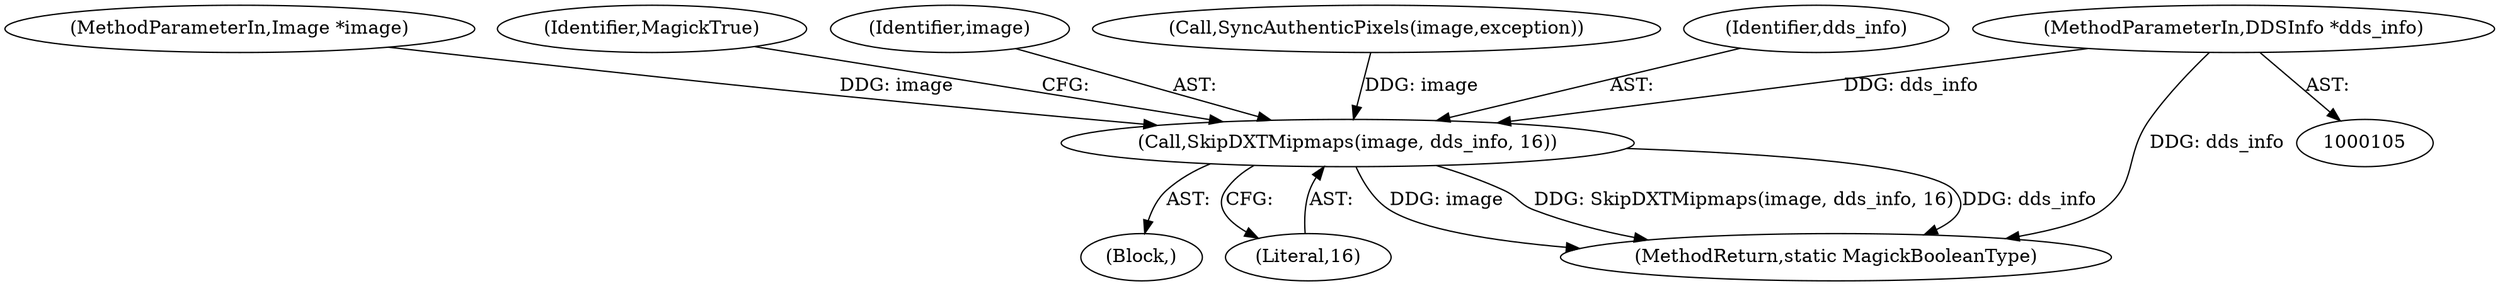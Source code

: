 digraph "1_ImageMagick_d7325bac173492b358417a0ad49fabad44447d52_1@pointer" {
"1000107" [label="(MethodParameterIn,DDSInfo *dds_info)"];
"1000343" [label="(Call,SkipDXTMipmaps(image, dds_info, 16))"];
"1000343" [label="(Call,SkipDXTMipmaps(image, dds_info, 16))"];
"1000109" [label="(Block,)"];
"1000106" [label="(MethodParameterIn,Image *image)"];
"1000107" [label="(MethodParameterIn,DDSInfo *dds_info)"];
"1000346" [label="(Literal,16)"];
"1000348" [label="(Identifier,MagickTrue)"];
"1000349" [label="(MethodReturn,static MagickBooleanType)"];
"1000344" [label="(Identifier,image)"];
"1000337" [label="(Call,SyncAuthenticPixels(image,exception))"];
"1000345" [label="(Identifier,dds_info)"];
"1000107" -> "1000105"  [label="AST: "];
"1000107" -> "1000349"  [label="DDG: dds_info"];
"1000107" -> "1000343"  [label="DDG: dds_info"];
"1000343" -> "1000109"  [label="AST: "];
"1000343" -> "1000346"  [label="CFG: "];
"1000344" -> "1000343"  [label="AST: "];
"1000345" -> "1000343"  [label="AST: "];
"1000346" -> "1000343"  [label="AST: "];
"1000348" -> "1000343"  [label="CFG: "];
"1000343" -> "1000349"  [label="DDG: image"];
"1000343" -> "1000349"  [label="DDG: SkipDXTMipmaps(image, dds_info, 16)"];
"1000343" -> "1000349"  [label="DDG: dds_info"];
"1000337" -> "1000343"  [label="DDG: image"];
"1000106" -> "1000343"  [label="DDG: image"];
}
